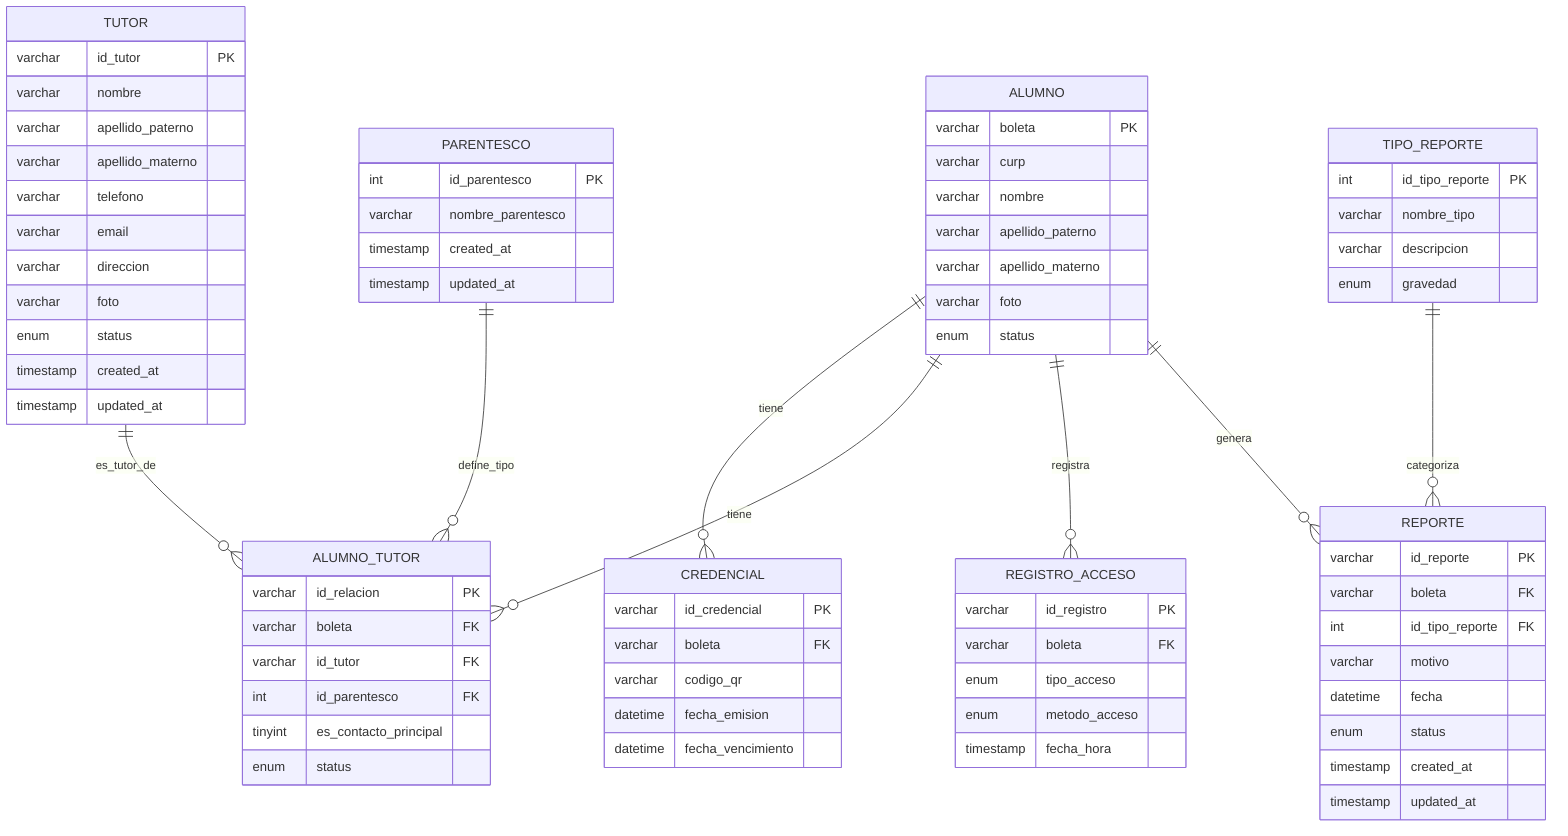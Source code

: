 erDiagram
    PARENTESCO {
        int id_parentesco PK
        varchar nombre_parentesco
        timestamp created_at
        timestamp updated_at
    }
    
    TIPO_REPORTE {
        int id_tipo_reporte PK
        varchar nombre_tipo
        varchar descripcion
        enum gravedad
    }
    
    %% Tablas Principales
    ALUMNO {
        varchar boleta PK
        varchar curp
        varchar nombre
        varchar apellido_paterno
        varchar apellido_materno
        varchar foto
        enum status
    }
    
    TUTOR {
        varchar id_tutor PK
        varchar nombre
        varchar apellido_paterno
        varchar apellido_materno
        varchar telefono
        varchar email
        varchar direccion
        varchar foto
        enum status
        timestamp created_at
        timestamp updated_at
    }
    
    CREDENCIAL {
        varchar id_credencial PK
        varchar boleta FK
        varchar codigo_qr
        datetime fecha_emision
        datetime fecha_vencimiento
    }
    
    ALUMNO_TUTOR {
        varchar id_relacion PK
        varchar boleta FK
        varchar id_tutor FK
        int id_parentesco FK
        tinyint es_contacto_principal
        enum status
    }
    
    REGISTRO_ACCESO {
        varchar id_registro PK
        varchar boleta FK
        enum tipo_acceso
        enum metodo_acceso
        timestamp fecha_hora
    }
    
    REPORTE {
        varchar id_reporte PK
        varchar boleta FK
        int id_tipo_reporte FK
        varchar motivo
        datetime fecha
        enum status
        timestamp created_at
        timestamp updated_at
    }
    
    %% Relaciones
    ALUMNO ||--o{ CREDENCIAL : "tiene"
    ALUMNO ||--o{ ALUMNO_TUTOR : "tiene"
    TUTOR ||--o{ ALUMNO_TUTOR : "es_tutor_de"
    PARENTESCO ||--o{ ALUMNO_TUTOR : "define_tipo"
    ALUMNO ||--o{ REGISTRO_ACCESO : "registra"
    ALUMNO ||--o{ REPORTE : "genera"
    TIPO_REPORTE ||--o{ REPORTE : "categoriza"
